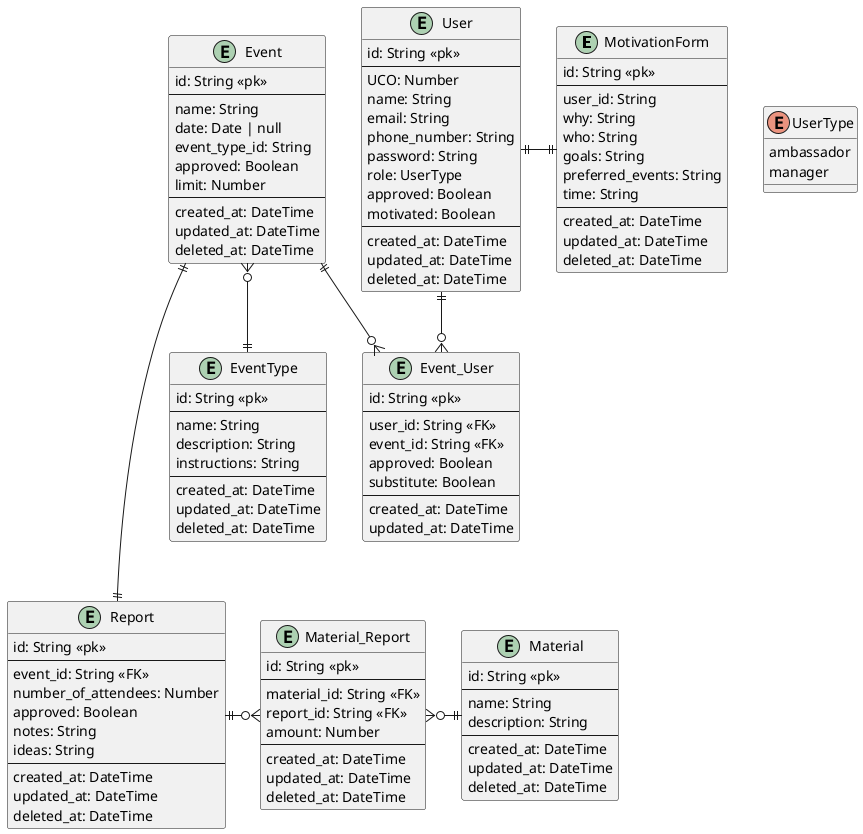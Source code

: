 @startuml
'https://plantuml.com/entity-diagram

entity MotivationForm {
  id: String <<pk>>
  --
  user_id: String
  why: String
  who: String
  goals: String
  preferred_events: String
  time: String
  --
  created_at: DateTime
  updated_at: DateTime
  deleted_at: DateTime
}

entity User {
  id: String <<pk>>
  --
  UCO: Number
  name: String
  email: String
  phone_number: String
  password: String
  role: UserType
  approved: Boolean
  motivated: Boolean
  --
  created_at: DateTime
  updated_at: DateTime
  deleted_at: DateTime
}

enum UserType {
  ambassador
  manager
}

entity Event {
  id: String <<pk>>
  --
  name: String
  date: Date | null
  event_type_id: String
  approved: Boolean
  limit: Number
  --
  created_at: DateTime
  updated_at: DateTime
  deleted_at: DateTime
}

entity EventType {
  id: String <<pk>>
  --
  name: String
  description: String
  instructions: String
  --
  created_at: DateTime
  updated_at: DateTime
  deleted_at: DateTime
}

entity Event_User {
  id: String <<pk>>
  --
  user_id: String <<FK>>
  event_id: String <<FK>>
  approved: Boolean
  substitute: Boolean
  --
  created_at: DateTime
  updated_at: DateTime
}

entity Report {
  id: String <<pk>>
  --
  event_id: String <<FK>>
  number_of_attendees: Number
  approved: Boolean
  notes: String
  ideas: String
  --
  created_at: DateTime
  updated_at: DateTime
  deleted_at: DateTime
}

entity Material_Report {
  id: String <<pk>>
  --
  material_id: String <<FK>>
  report_id: String <<FK>>
  amount: Number
  --
  created_at: DateTime
  updated_at: DateTime
  deleted_at: DateTime
}

entity Material {
  id: String <<pk>>
  --
  name: String
  description: String
  --
  created_at: DateTime
  updated_at: DateTime
  deleted_at: DateTime
}

Report ||-o{ Material_Report
Material_Report }o-|| Material
Event ||---|| Report

User ||-|| MotivationForm
User ||--o{ Event_User
Event ||--o{ Event_User
Event }o--|| EventType

@enduml